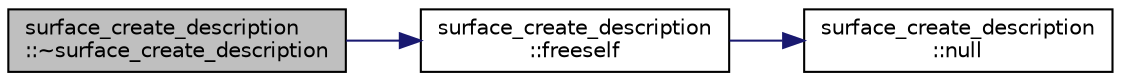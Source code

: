 digraph "surface_create_description::~surface_create_description"
{
  edge [fontname="Helvetica",fontsize="10",labelfontname="Helvetica",labelfontsize="10"];
  node [fontname="Helvetica",fontsize="10",shape=record];
  rankdir="LR";
  Node3 [label="surface_create_description\l::~surface_create_description",height=0.2,width=0.4,color="black", fillcolor="grey75", style="filled", fontcolor="black"];
  Node3 -> Node4 [color="midnightblue",fontsize="10",style="solid",fontname="Helvetica"];
  Node4 [label="surface_create_description\l::freeself",height=0.2,width=0.4,color="black", fillcolor="white", style="filled",URL="$d5/df8/classsurface__create__description.html#a0cc5e398865d8dd0b91d7decd0be0f07"];
  Node4 -> Node5 [color="midnightblue",fontsize="10",style="solid",fontname="Helvetica"];
  Node5 [label="surface_create_description\l::null",height=0.2,width=0.4,color="black", fillcolor="white", style="filled",URL="$d5/df8/classsurface__create__description.html#a6733f00bd7a23ce919e848a0e6ebd062"];
}
